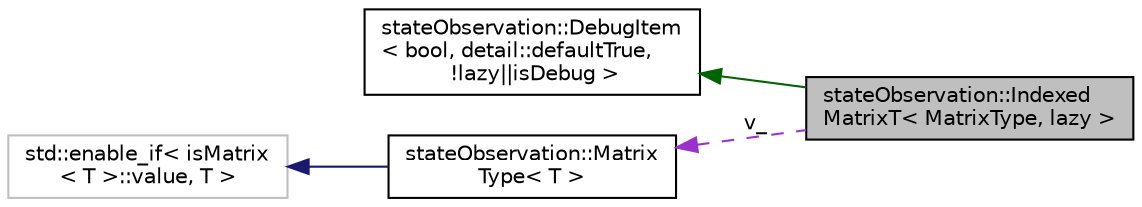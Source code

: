 digraph "stateObservation::IndexedMatrixT&lt; MatrixType, lazy &gt;"
{
  edge [fontname="Helvetica",fontsize="10",labelfontname="Helvetica",labelfontsize="10"];
  node [fontname="Helvetica",fontsize="10",shape=record];
  rankdir="LR";
  Node2 [label="stateObservation::Indexed\lMatrixT\< MatrixType, lazy \>",height=0.2,width=0.4,color="black", fillcolor="grey75", style="filled", fontcolor="black"];
  Node3 -> Node2 [dir="back",color="darkgreen",fontsize="10",style="solid",fontname="Helvetica"];
  Node3 [label="stateObservation::DebugItem\l\< bool, detail::defaultTrue,\l !lazy\|\|isDebug \>",height=0.2,width=0.4,color="black", fillcolor="white", style="filled",URL="$classstateObservation_1_1DebugItem.html"];
  Node4 -> Node2 [dir="back",color="darkorchid3",fontsize="10",style="dashed",label=" v_" ,fontname="Helvetica"];
  Node4 [label="stateObservation::Matrix\lType\< T \>",height=0.2,width=0.4,color="black", fillcolor="white", style="filled",URL="$structstateObservation_1_1MatrixType.html"];
  Node5 -> Node4 [dir="back",color="midnightblue",fontsize="10",style="solid",fontname="Helvetica"];
  Node5 [label="std::enable_if\< isMatrix\l\< T \>::value, T \>",height=0.2,width=0.4,color="grey75", fillcolor="white", style="filled"];
}

